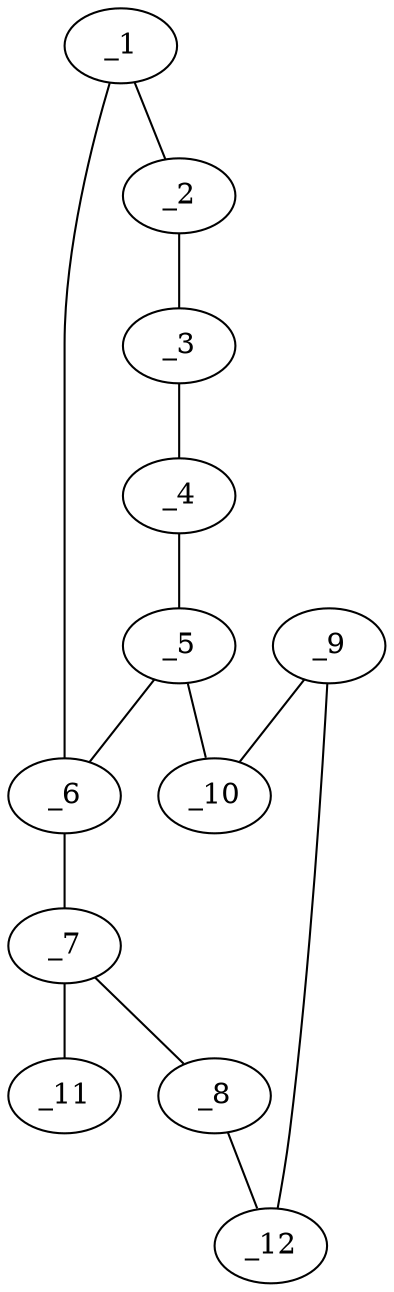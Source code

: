 graph molid646707 {
	_1	 [charge=0,
		chem=1,
		symbol="C  ",
		x="3.8019",
		y="-1.3123"];
	_2	 [charge=0,
		chem=1,
		symbol="C  ",
		x="2.9757",
		y="-1.8756"];
	_1 -- _2	 [valence=1];
	_6	 [charge=0,
		chem=1,
		symbol="C  ",
		x="3.7272",
		y="-0.3151"];
	_1 -- _6	 [valence=2];
	_3	 [charge=0,
		chem=1,
		symbol="C  ",
		x="2.0747",
		y="-1.4417"];
	_2 -- _3	 [valence=2];
	_4	 [charge=0,
		chem=1,
		symbol="C  ",
		x=2,
		y="-0.4445"];
	_3 -- _4	 [valence=1];
	_5	 [charge=0,
		chem=1,
		symbol="C  ",
		x="2.8262",
		y="0.1188"];
	_4 -- _5	 [valence=2];
	_5 -- _6	 [valence=1];
	_10	 [charge=0,
		chem=2,
		symbol="O  ",
		x="2.6037",
		y="1.0937"];
	_5 -- _10	 [valence=1];
	_7	 [charge=0,
		chem=1,
		symbol="C  ",
		x="4.6282",
		y="0.1188"];
	_6 -- _7	 [valence=1];
	_8	 [charge=0,
		chem=1,
		symbol="C  ",
		x="4.8507",
		y="1.0938"];
	_7 -- _8	 [valence=2];
	_11	 [charge=0,
		chem=2,
		symbol="O  ",
		x="5.41",
		y="-0.5047"];
	_7 -- _11	 [valence=1];
	_12	 [charge=0,
		chem=4,
		symbol="N  ",
		x="4.2272",
		y="1.8756"];
	_8 -- _12	 [valence=1];
	_9	 [charge=0,
		chem=1,
		symbol="C  ",
		x="3.2272",
		y="1.8756"];
	_9 -- _10	 [valence=1];
	_9 -- _12	 [valence=2];
}
